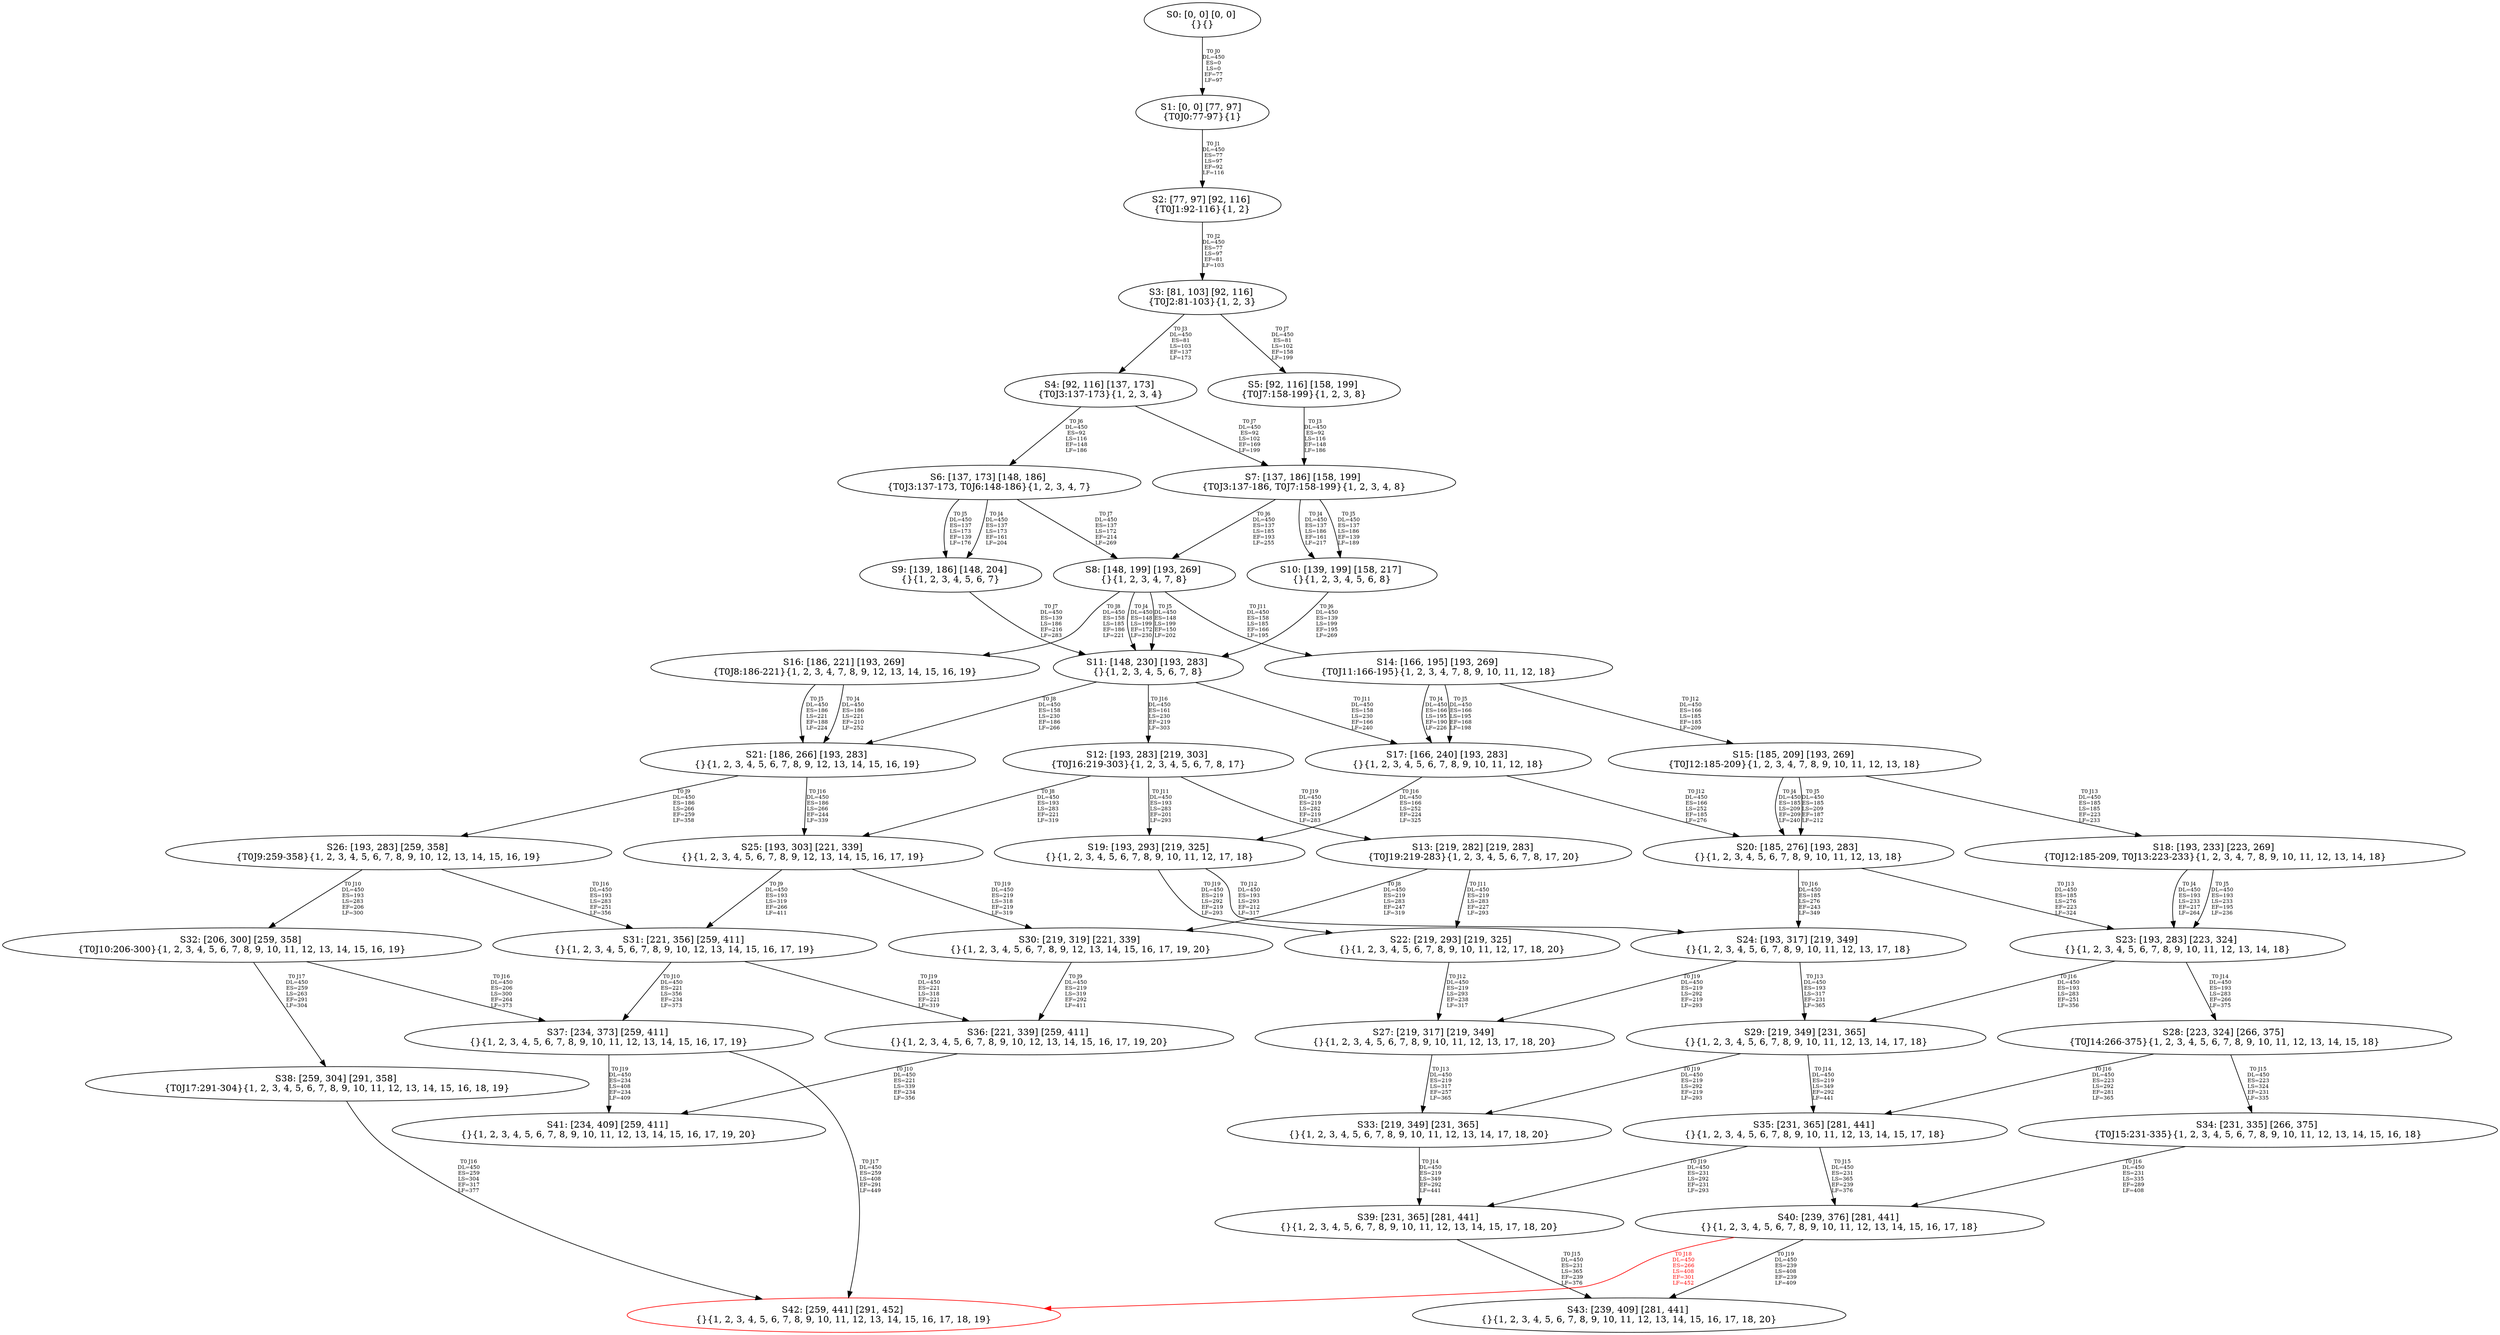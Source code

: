 digraph {
	S0[label="S0: [0, 0] [0, 0] \n{}{}"];
	S1[label="S1: [0, 0] [77, 97] \n{T0J0:77-97}{1}"];
	S2[label="S2: [77, 97] [92, 116] \n{T0J1:92-116}{1, 2}"];
	S3[label="S3: [81, 103] [92, 116] \n{T0J2:81-103}{1, 2, 3}"];
	S4[label="S4: [92, 116] [137, 173] \n{T0J3:137-173}{1, 2, 3, 4}"];
	S5[label="S5: [92, 116] [158, 199] \n{T0J7:158-199}{1, 2, 3, 8}"];
	S6[label="S6: [137, 173] [148, 186] \n{T0J3:137-173, T0J6:148-186}{1, 2, 3, 4, 7}"];
	S7[label="S7: [137, 186] [158, 199] \n{T0J3:137-186, T0J7:158-199}{1, 2, 3, 4, 8}"];
	S8[label="S8: [148, 199] [193, 269] \n{}{1, 2, 3, 4, 7, 8}"];
	S9[label="S9: [139, 186] [148, 204] \n{}{1, 2, 3, 4, 5, 6, 7}"];
	S10[label="S10: [139, 199] [158, 217] \n{}{1, 2, 3, 4, 5, 6, 8}"];
	S11[label="S11: [148, 230] [193, 283] \n{}{1, 2, 3, 4, 5, 6, 7, 8}"];
	S12[label="S12: [193, 283] [219, 303] \n{T0J16:219-303}{1, 2, 3, 4, 5, 6, 7, 8, 17}"];
	S13[label="S13: [219, 282] [219, 283] \n{T0J19:219-283}{1, 2, 3, 4, 5, 6, 7, 8, 17, 20}"];
	S14[label="S14: [166, 195] [193, 269] \n{T0J11:166-195}{1, 2, 3, 4, 7, 8, 9, 10, 11, 12, 18}"];
	S15[label="S15: [185, 209] [193, 269] \n{T0J12:185-209}{1, 2, 3, 4, 7, 8, 9, 10, 11, 12, 13, 18}"];
	S16[label="S16: [186, 221] [193, 269] \n{T0J8:186-221}{1, 2, 3, 4, 7, 8, 9, 12, 13, 14, 15, 16, 19}"];
	S17[label="S17: [166, 240] [193, 283] \n{}{1, 2, 3, 4, 5, 6, 7, 8, 9, 10, 11, 12, 18}"];
	S18[label="S18: [193, 233] [223, 269] \n{T0J12:185-209, T0J13:223-233}{1, 2, 3, 4, 7, 8, 9, 10, 11, 12, 13, 14, 18}"];
	S19[label="S19: [193, 293] [219, 325] \n{}{1, 2, 3, 4, 5, 6, 7, 8, 9, 10, 11, 12, 17, 18}"];
	S20[label="S20: [185, 276] [193, 283] \n{}{1, 2, 3, 4, 5, 6, 7, 8, 9, 10, 11, 12, 13, 18}"];
	S21[label="S21: [186, 266] [193, 283] \n{}{1, 2, 3, 4, 5, 6, 7, 8, 9, 12, 13, 14, 15, 16, 19}"];
	S22[label="S22: [219, 293] [219, 325] \n{}{1, 2, 3, 4, 5, 6, 7, 8, 9, 10, 11, 12, 17, 18, 20}"];
	S23[label="S23: [193, 283] [223, 324] \n{}{1, 2, 3, 4, 5, 6, 7, 8, 9, 10, 11, 12, 13, 14, 18}"];
	S24[label="S24: [193, 317] [219, 349] \n{}{1, 2, 3, 4, 5, 6, 7, 8, 9, 10, 11, 12, 13, 17, 18}"];
	S25[label="S25: [193, 303] [221, 339] \n{}{1, 2, 3, 4, 5, 6, 7, 8, 9, 12, 13, 14, 15, 16, 17, 19}"];
	S26[label="S26: [193, 283] [259, 358] \n{T0J9:259-358}{1, 2, 3, 4, 5, 6, 7, 8, 9, 10, 12, 13, 14, 15, 16, 19}"];
	S27[label="S27: [219, 317] [219, 349] \n{}{1, 2, 3, 4, 5, 6, 7, 8, 9, 10, 11, 12, 13, 17, 18, 20}"];
	S28[label="S28: [223, 324] [266, 375] \n{T0J14:266-375}{1, 2, 3, 4, 5, 6, 7, 8, 9, 10, 11, 12, 13, 14, 15, 18}"];
	S29[label="S29: [219, 349] [231, 365] \n{}{1, 2, 3, 4, 5, 6, 7, 8, 9, 10, 11, 12, 13, 14, 17, 18}"];
	S30[label="S30: [219, 319] [221, 339] \n{}{1, 2, 3, 4, 5, 6, 7, 8, 9, 12, 13, 14, 15, 16, 17, 19, 20}"];
	S31[label="S31: [221, 356] [259, 411] \n{}{1, 2, 3, 4, 5, 6, 7, 8, 9, 10, 12, 13, 14, 15, 16, 17, 19}"];
	S32[label="S32: [206, 300] [259, 358] \n{T0J10:206-300}{1, 2, 3, 4, 5, 6, 7, 8, 9, 10, 11, 12, 13, 14, 15, 16, 19}"];
	S33[label="S33: [219, 349] [231, 365] \n{}{1, 2, 3, 4, 5, 6, 7, 8, 9, 10, 11, 12, 13, 14, 17, 18, 20}"];
	S34[label="S34: [231, 335] [266, 375] \n{T0J15:231-335}{1, 2, 3, 4, 5, 6, 7, 8, 9, 10, 11, 12, 13, 14, 15, 16, 18}"];
	S35[label="S35: [231, 365] [281, 441] \n{}{1, 2, 3, 4, 5, 6, 7, 8, 9, 10, 11, 12, 13, 14, 15, 17, 18}"];
	S36[label="S36: [221, 339] [259, 411] \n{}{1, 2, 3, 4, 5, 6, 7, 8, 9, 10, 12, 13, 14, 15, 16, 17, 19, 20}"];
	S37[label="S37: [234, 373] [259, 411] \n{}{1, 2, 3, 4, 5, 6, 7, 8, 9, 10, 11, 12, 13, 14, 15, 16, 17, 19}"];
	S38[label="S38: [259, 304] [291, 358] \n{T0J17:291-304}{1, 2, 3, 4, 5, 6, 7, 8, 9, 10, 11, 12, 13, 14, 15, 16, 18, 19}"];
	S39[label="S39: [231, 365] [281, 441] \n{}{1, 2, 3, 4, 5, 6, 7, 8, 9, 10, 11, 12, 13, 14, 15, 17, 18, 20}"];
	S40[label="S40: [239, 376] [281, 441] \n{}{1, 2, 3, 4, 5, 6, 7, 8, 9, 10, 11, 12, 13, 14, 15, 16, 17, 18}"];
	S41[label="S41: [234, 409] [259, 411] \n{}{1, 2, 3, 4, 5, 6, 7, 8, 9, 10, 11, 12, 13, 14, 15, 16, 17, 19, 20}"];
	S42[label="S42: [259, 441] [291, 452] \n{}{1, 2, 3, 4, 5, 6, 7, 8, 9, 10, 11, 12, 13, 14, 15, 16, 17, 18, 19}"];
	S43[label="S43: [239, 409] [281, 441] \n{}{1, 2, 3, 4, 5, 6, 7, 8, 9, 10, 11, 12, 13, 14, 15, 16, 17, 18, 20}"];
	S0 -> S1[label="T0 J0\nDL=450\nES=0\nLS=0\nEF=77\nLF=97",fontsize=8];
	S1 -> S2[label="T0 J1\nDL=450\nES=77\nLS=97\nEF=92\nLF=116",fontsize=8];
	S2 -> S3[label="T0 J2\nDL=450\nES=77\nLS=97\nEF=81\nLF=103",fontsize=8];
	S3 -> S4[label="T0 J3\nDL=450\nES=81\nLS=103\nEF=137\nLF=173",fontsize=8];
	S3 -> S5[label="T0 J7\nDL=450\nES=81\nLS=102\nEF=158\nLF=199",fontsize=8];
	S4 -> S6[label="T0 J6\nDL=450\nES=92\nLS=116\nEF=148\nLF=186",fontsize=8];
	S4 -> S7[label="T0 J7\nDL=450\nES=92\nLS=102\nEF=169\nLF=199",fontsize=8];
	S5 -> S7[label="T0 J3\nDL=450\nES=92\nLS=116\nEF=148\nLF=186",fontsize=8];
	S6 -> S9[label="T0 J4\nDL=450\nES=137\nLS=173\nEF=161\nLF=204",fontsize=8];
	S6 -> S9[label="T0 J5\nDL=450\nES=137\nLS=173\nEF=139\nLF=176",fontsize=8];
	S6 -> S8[label="T0 J7\nDL=450\nES=137\nLS=172\nEF=214\nLF=269",fontsize=8];
	S7 -> S10[label="T0 J4\nDL=450\nES=137\nLS=186\nEF=161\nLF=217",fontsize=8];
	S7 -> S10[label="T0 J5\nDL=450\nES=137\nLS=186\nEF=139\nLF=189",fontsize=8];
	S7 -> S8[label="T0 J6\nDL=450\nES=137\nLS=185\nEF=193\nLF=255",fontsize=8];
	S8 -> S11[label="T0 J4\nDL=450\nES=148\nLS=199\nEF=172\nLF=230",fontsize=8];
	S8 -> S11[label="T0 J5\nDL=450\nES=148\nLS=199\nEF=150\nLF=202",fontsize=8];
	S8 -> S16[label="T0 J8\nDL=450\nES=158\nLS=185\nEF=186\nLF=221",fontsize=8];
	S8 -> S14[label="T0 J11\nDL=450\nES=158\nLS=185\nEF=166\nLF=195",fontsize=8];
	S9 -> S11[label="T0 J7\nDL=450\nES=139\nLS=186\nEF=216\nLF=283",fontsize=8];
	S10 -> S11[label="T0 J6\nDL=450\nES=139\nLS=199\nEF=195\nLF=269",fontsize=8];
	S11 -> S21[label="T0 J8\nDL=450\nES=158\nLS=230\nEF=186\nLF=266",fontsize=8];
	S11 -> S17[label="T0 J11\nDL=450\nES=158\nLS=230\nEF=166\nLF=240",fontsize=8];
	S11 -> S12[label="T0 J16\nDL=450\nES=161\nLS=230\nEF=219\nLF=303",fontsize=8];
	S12 -> S25[label="T0 J8\nDL=450\nES=193\nLS=283\nEF=221\nLF=319",fontsize=8];
	S12 -> S19[label="T0 J11\nDL=450\nES=193\nLS=283\nEF=201\nLF=293",fontsize=8];
	S12 -> S13[label="T0 J19\nDL=450\nES=219\nLS=282\nEF=219\nLF=283",fontsize=8];
	S13 -> S30[label="T0 J8\nDL=450\nES=219\nLS=283\nEF=247\nLF=319",fontsize=8];
	S13 -> S22[label="T0 J11\nDL=450\nES=219\nLS=283\nEF=227\nLF=293",fontsize=8];
	S14 -> S17[label="T0 J4\nDL=450\nES=166\nLS=195\nEF=190\nLF=226",fontsize=8];
	S14 -> S17[label="T0 J5\nDL=450\nES=166\nLS=195\nEF=168\nLF=198",fontsize=8];
	S14 -> S15[label="T0 J12\nDL=450\nES=166\nLS=185\nEF=185\nLF=209",fontsize=8];
	S15 -> S20[label="T0 J4\nDL=450\nES=185\nLS=209\nEF=209\nLF=240",fontsize=8];
	S15 -> S20[label="T0 J5\nDL=450\nES=185\nLS=209\nEF=187\nLF=212",fontsize=8];
	S15 -> S18[label="T0 J13\nDL=450\nES=185\nLS=185\nEF=223\nLF=233",fontsize=8];
	S16 -> S21[label="T0 J4\nDL=450\nES=186\nLS=221\nEF=210\nLF=252",fontsize=8];
	S16 -> S21[label="T0 J5\nDL=450\nES=186\nLS=221\nEF=188\nLF=224",fontsize=8];
	S17 -> S20[label="T0 J12\nDL=450\nES=166\nLS=252\nEF=185\nLF=276",fontsize=8];
	S17 -> S19[label="T0 J16\nDL=450\nES=166\nLS=252\nEF=224\nLF=325",fontsize=8];
	S18 -> S23[label="T0 J4\nDL=450\nES=193\nLS=233\nEF=217\nLF=264",fontsize=8];
	S18 -> S23[label="T0 J5\nDL=450\nES=193\nLS=233\nEF=195\nLF=236",fontsize=8];
	S19 -> S24[label="T0 J12\nDL=450\nES=193\nLS=293\nEF=212\nLF=317",fontsize=8];
	S19 -> S22[label="T0 J19\nDL=450\nES=219\nLS=292\nEF=219\nLF=293",fontsize=8];
	S20 -> S23[label="T0 J13\nDL=450\nES=185\nLS=276\nEF=223\nLF=324",fontsize=8];
	S20 -> S24[label="T0 J16\nDL=450\nES=185\nLS=276\nEF=243\nLF=349",fontsize=8];
	S21 -> S26[label="T0 J9\nDL=450\nES=186\nLS=266\nEF=259\nLF=358",fontsize=8];
	S21 -> S25[label="T0 J16\nDL=450\nES=186\nLS=266\nEF=244\nLF=339",fontsize=8];
	S22 -> S27[label="T0 J12\nDL=450\nES=219\nLS=293\nEF=238\nLF=317",fontsize=8];
	S23 -> S28[label="T0 J14\nDL=450\nES=193\nLS=283\nEF=266\nLF=375",fontsize=8];
	S23 -> S29[label="T0 J16\nDL=450\nES=193\nLS=283\nEF=251\nLF=356",fontsize=8];
	S24 -> S29[label="T0 J13\nDL=450\nES=193\nLS=317\nEF=231\nLF=365",fontsize=8];
	S24 -> S27[label="T0 J19\nDL=450\nES=219\nLS=292\nEF=219\nLF=293",fontsize=8];
	S25 -> S31[label="T0 J9\nDL=450\nES=193\nLS=319\nEF=266\nLF=411",fontsize=8];
	S25 -> S30[label="T0 J19\nDL=450\nES=219\nLS=318\nEF=219\nLF=319",fontsize=8];
	S26 -> S32[label="T0 J10\nDL=450\nES=193\nLS=283\nEF=206\nLF=300",fontsize=8];
	S26 -> S31[label="T0 J16\nDL=450\nES=193\nLS=283\nEF=251\nLF=356",fontsize=8];
	S27 -> S33[label="T0 J13\nDL=450\nES=219\nLS=317\nEF=257\nLF=365",fontsize=8];
	S28 -> S34[label="T0 J15\nDL=450\nES=223\nLS=324\nEF=231\nLF=335",fontsize=8];
	S28 -> S35[label="T0 J16\nDL=450\nES=223\nLS=292\nEF=281\nLF=365",fontsize=8];
	S29 -> S35[label="T0 J14\nDL=450\nES=219\nLS=349\nEF=292\nLF=441",fontsize=8];
	S29 -> S33[label="T0 J19\nDL=450\nES=219\nLS=292\nEF=219\nLF=293",fontsize=8];
	S30 -> S36[label="T0 J9\nDL=450\nES=219\nLS=319\nEF=292\nLF=411",fontsize=8];
	S31 -> S37[label="T0 J10\nDL=450\nES=221\nLS=356\nEF=234\nLF=373",fontsize=8];
	S31 -> S36[label="T0 J19\nDL=450\nES=221\nLS=318\nEF=221\nLF=319",fontsize=8];
	S32 -> S37[label="T0 J16\nDL=450\nES=206\nLS=300\nEF=264\nLF=373",fontsize=8];
	S32 -> S38[label="T0 J17\nDL=450\nES=259\nLS=263\nEF=291\nLF=304",fontsize=8];
	S33 -> S39[label="T0 J14\nDL=450\nES=219\nLS=349\nEF=292\nLF=441",fontsize=8];
	S34 -> S40[label="T0 J16\nDL=450\nES=231\nLS=335\nEF=289\nLF=408",fontsize=8];
	S35 -> S40[label="T0 J15\nDL=450\nES=231\nLS=365\nEF=239\nLF=376",fontsize=8];
	S35 -> S39[label="T0 J19\nDL=450\nES=231\nLS=292\nEF=231\nLF=293",fontsize=8];
	S36 -> S41[label="T0 J10\nDL=450\nES=221\nLS=339\nEF=234\nLF=356",fontsize=8];
	S37 -> S42[label="T0 J17\nDL=450\nES=259\nLS=408\nEF=291\nLF=449",fontsize=8];
	S37 -> S41[label="T0 J19\nDL=450\nES=234\nLS=408\nEF=234\nLF=409",fontsize=8];
	S38 -> S42[label="T0 J16\nDL=450\nES=259\nLS=304\nEF=317\nLF=377",fontsize=8];
	S39 -> S43[label="T0 J15\nDL=450\nES=231\nLS=365\nEF=239\nLF=376",fontsize=8];
	S40 -> S42[label="T0 J18\nDL=450\nES=266\nLS=408\nEF=301\nLF=452",color=Red,fontcolor=Red,fontsize=8];
S42[color=Red];
	S40 -> S43[label="T0 J19\nDL=450\nES=239\nLS=408\nEF=239\nLF=409",fontsize=8];
}
